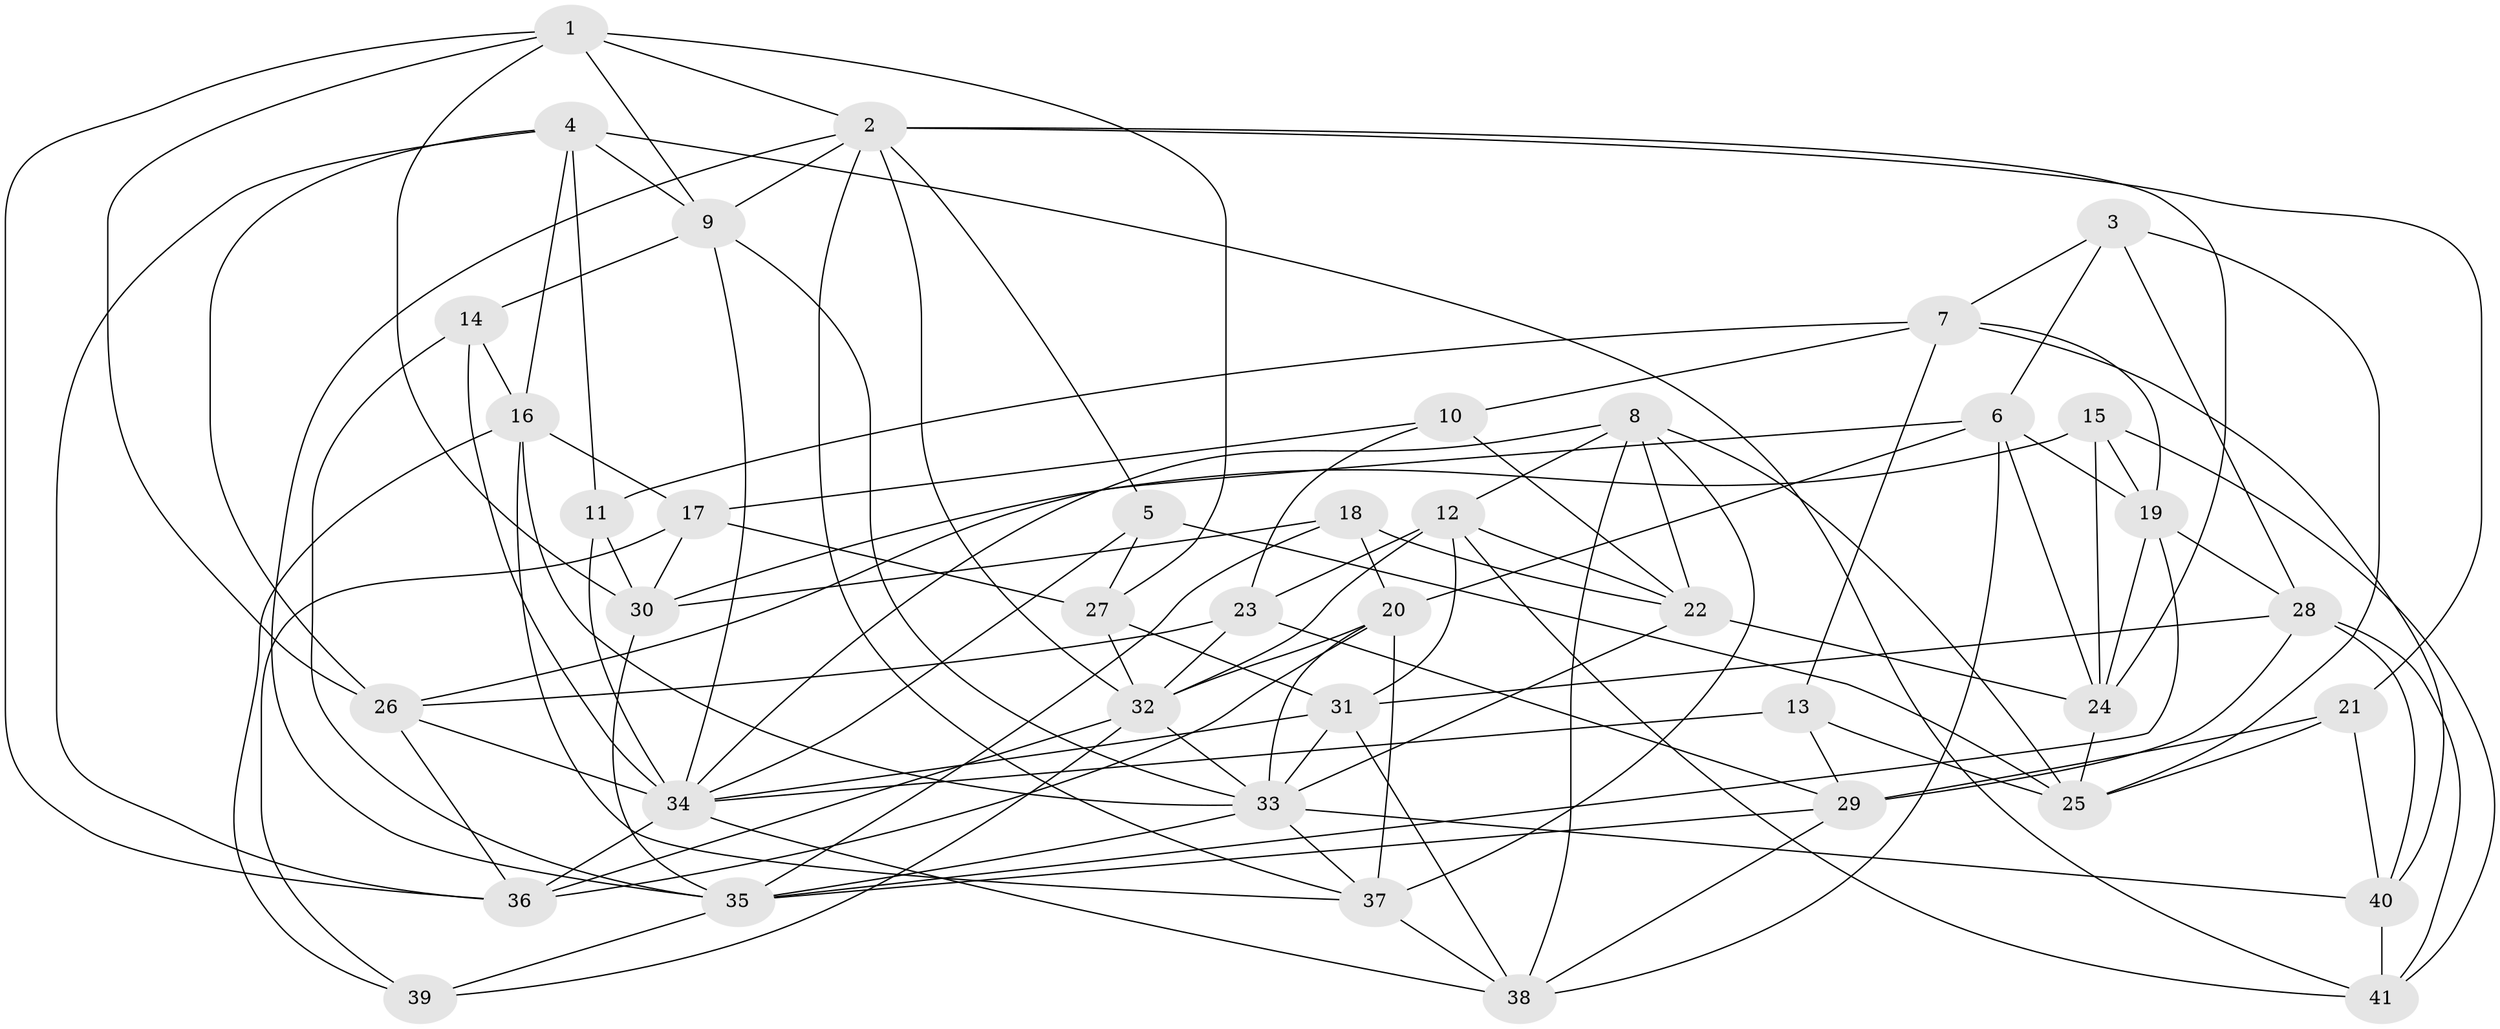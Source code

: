 // original degree distribution, {4: 1.0}
// Generated by graph-tools (version 1.1) at 2025/26/03/09/25 03:26:50]
// undirected, 41 vertices, 117 edges
graph export_dot {
graph [start="1"]
  node [color=gray90,style=filled];
  1;
  2;
  3;
  4;
  5;
  6;
  7;
  8;
  9;
  10;
  11;
  12;
  13;
  14;
  15;
  16;
  17;
  18;
  19;
  20;
  21;
  22;
  23;
  24;
  25;
  26;
  27;
  28;
  29;
  30;
  31;
  32;
  33;
  34;
  35;
  36;
  37;
  38;
  39;
  40;
  41;
  1 -- 2 [weight=1.0];
  1 -- 9 [weight=1.0];
  1 -- 26 [weight=1.0];
  1 -- 27 [weight=1.0];
  1 -- 30 [weight=1.0];
  1 -- 36 [weight=1.0];
  2 -- 5 [weight=1.0];
  2 -- 9 [weight=1.0];
  2 -- 21 [weight=1.0];
  2 -- 24 [weight=1.0];
  2 -- 32 [weight=1.0];
  2 -- 35 [weight=1.0];
  2 -- 37 [weight=1.0];
  3 -- 6 [weight=1.0];
  3 -- 7 [weight=1.0];
  3 -- 25 [weight=1.0];
  3 -- 28 [weight=1.0];
  4 -- 9 [weight=1.0];
  4 -- 11 [weight=1.0];
  4 -- 16 [weight=1.0];
  4 -- 26 [weight=1.0];
  4 -- 36 [weight=1.0];
  4 -- 41 [weight=1.0];
  5 -- 25 [weight=1.0];
  5 -- 27 [weight=1.0];
  5 -- 34 [weight=1.0];
  6 -- 19 [weight=1.0];
  6 -- 20 [weight=1.0];
  6 -- 24 [weight=1.0];
  6 -- 26 [weight=1.0];
  6 -- 38 [weight=1.0];
  7 -- 10 [weight=1.0];
  7 -- 11 [weight=1.0];
  7 -- 13 [weight=1.0];
  7 -- 19 [weight=1.0];
  7 -- 40 [weight=1.0];
  8 -- 12 [weight=1.0];
  8 -- 22 [weight=1.0];
  8 -- 25 [weight=1.0];
  8 -- 34 [weight=1.0];
  8 -- 37 [weight=1.0];
  8 -- 38 [weight=1.0];
  9 -- 14 [weight=1.0];
  9 -- 33 [weight=1.0];
  9 -- 34 [weight=1.0];
  10 -- 17 [weight=1.0];
  10 -- 22 [weight=1.0];
  10 -- 23 [weight=1.0];
  11 -- 30 [weight=1.0];
  11 -- 34 [weight=1.0];
  12 -- 22 [weight=1.0];
  12 -- 23 [weight=1.0];
  12 -- 31 [weight=1.0];
  12 -- 32 [weight=1.0];
  12 -- 41 [weight=1.0];
  13 -- 25 [weight=1.0];
  13 -- 29 [weight=1.0];
  13 -- 34 [weight=1.0];
  14 -- 16 [weight=1.0];
  14 -- 34 [weight=1.0];
  14 -- 35 [weight=1.0];
  15 -- 19 [weight=1.0];
  15 -- 24 [weight=1.0];
  15 -- 30 [weight=1.0];
  15 -- 41 [weight=1.0];
  16 -- 17 [weight=1.0];
  16 -- 33 [weight=1.0];
  16 -- 37 [weight=1.0];
  16 -- 39 [weight=1.0];
  17 -- 27 [weight=1.0];
  17 -- 30 [weight=1.0];
  17 -- 39 [weight=2.0];
  18 -- 20 [weight=1.0];
  18 -- 22 [weight=1.0];
  18 -- 30 [weight=1.0];
  18 -- 35 [weight=1.0];
  19 -- 24 [weight=1.0];
  19 -- 28 [weight=1.0];
  19 -- 35 [weight=1.0];
  20 -- 32 [weight=1.0];
  20 -- 33 [weight=1.0];
  20 -- 36 [weight=1.0];
  20 -- 37 [weight=1.0];
  21 -- 25 [weight=1.0];
  21 -- 29 [weight=1.0];
  21 -- 40 [weight=1.0];
  22 -- 24 [weight=1.0];
  22 -- 33 [weight=1.0];
  23 -- 26 [weight=1.0];
  23 -- 29 [weight=1.0];
  23 -- 32 [weight=2.0];
  24 -- 25 [weight=1.0];
  26 -- 34 [weight=1.0];
  26 -- 36 [weight=1.0];
  27 -- 31 [weight=1.0];
  27 -- 32 [weight=2.0];
  28 -- 29 [weight=1.0];
  28 -- 31 [weight=1.0];
  28 -- 40 [weight=1.0];
  28 -- 41 [weight=1.0];
  29 -- 35 [weight=1.0];
  29 -- 38 [weight=1.0];
  30 -- 35 [weight=1.0];
  31 -- 33 [weight=1.0];
  31 -- 34 [weight=1.0];
  31 -- 38 [weight=1.0];
  32 -- 33 [weight=1.0];
  32 -- 36 [weight=1.0];
  32 -- 39 [weight=1.0];
  33 -- 35 [weight=2.0];
  33 -- 37 [weight=1.0];
  33 -- 40 [weight=1.0];
  34 -- 36 [weight=1.0];
  34 -- 38 [weight=1.0];
  35 -- 39 [weight=2.0];
  37 -- 38 [weight=1.0];
  40 -- 41 [weight=2.0];
}
